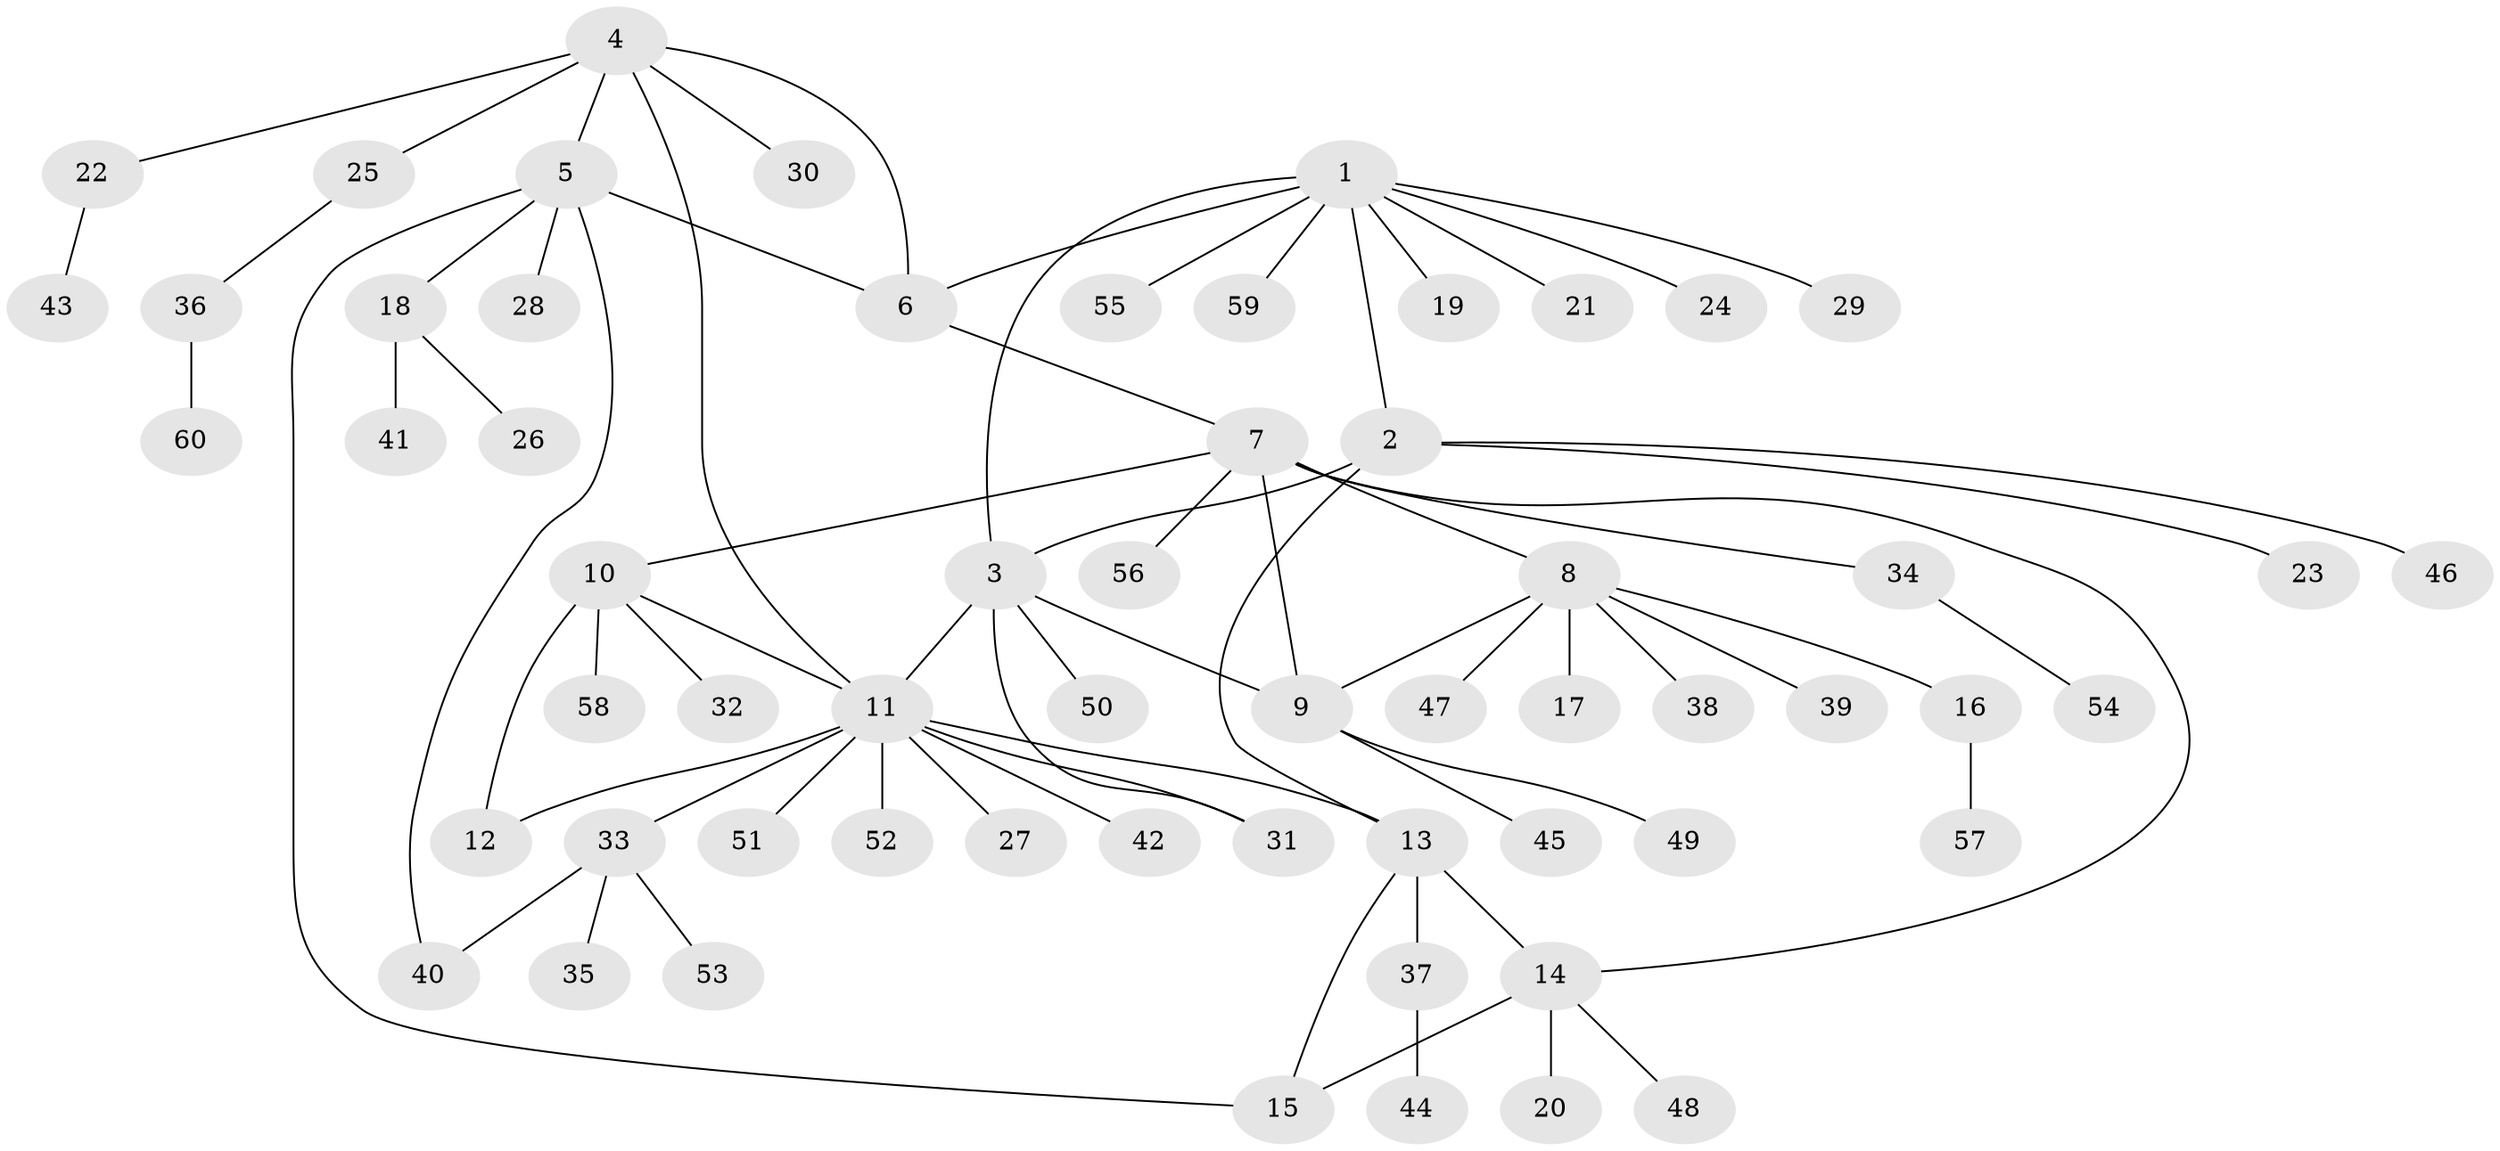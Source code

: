// Generated by graph-tools (version 1.1) at 2025/02/03/09/25 03:02:33]
// undirected, 60 vertices, 72 edges
graph export_dot {
graph [start="1"]
  node [color=gray90,style=filled];
  1;
  2;
  3;
  4;
  5;
  6;
  7;
  8;
  9;
  10;
  11;
  12;
  13;
  14;
  15;
  16;
  17;
  18;
  19;
  20;
  21;
  22;
  23;
  24;
  25;
  26;
  27;
  28;
  29;
  30;
  31;
  32;
  33;
  34;
  35;
  36;
  37;
  38;
  39;
  40;
  41;
  42;
  43;
  44;
  45;
  46;
  47;
  48;
  49;
  50;
  51;
  52;
  53;
  54;
  55;
  56;
  57;
  58;
  59;
  60;
  1 -- 2;
  1 -- 3;
  1 -- 6;
  1 -- 19;
  1 -- 21;
  1 -- 24;
  1 -- 29;
  1 -- 55;
  1 -- 59;
  2 -- 3;
  2 -- 13;
  2 -- 23;
  2 -- 46;
  3 -- 9;
  3 -- 11;
  3 -- 31;
  3 -- 50;
  4 -- 5;
  4 -- 6;
  4 -- 11;
  4 -- 22;
  4 -- 25;
  4 -- 30;
  5 -- 6;
  5 -- 15;
  5 -- 18;
  5 -- 28;
  5 -- 40;
  6 -- 7;
  7 -- 8;
  7 -- 9;
  7 -- 10;
  7 -- 14;
  7 -- 34;
  7 -- 56;
  8 -- 9;
  8 -- 16;
  8 -- 17;
  8 -- 38;
  8 -- 39;
  8 -- 47;
  9 -- 45;
  9 -- 49;
  10 -- 11;
  10 -- 12;
  10 -- 32;
  10 -- 58;
  11 -- 12;
  11 -- 13;
  11 -- 27;
  11 -- 31;
  11 -- 33;
  11 -- 42;
  11 -- 51;
  11 -- 52;
  13 -- 14;
  13 -- 15;
  13 -- 37;
  14 -- 15;
  14 -- 20;
  14 -- 48;
  16 -- 57;
  18 -- 26;
  18 -- 41;
  22 -- 43;
  25 -- 36;
  33 -- 35;
  33 -- 40;
  33 -- 53;
  34 -- 54;
  36 -- 60;
  37 -- 44;
}
